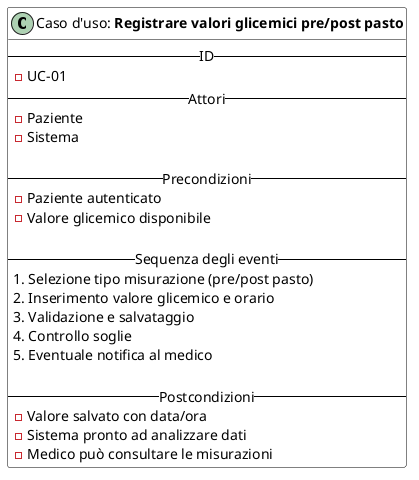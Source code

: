 @startuml registrareValoriGlicemici
hide stereotypes
skinparam class {
  BackgroundColor White
  BorderColor Black
}

class "Caso d'uso: **Registrare valori glicemici pre/post pasto**" {
    -- ID  --
  - UC-01
    -- Attori --
  - Paziente
  - Sistema

    -- Precondizioni --
  - Paziente autenticato
  - Valore glicemico disponibile

    -- Sequenza degli eventi --
  1. Selezione tipo misurazione (pre/post pasto)
  2. Inserimento valore glicemico e orario
  3. Validazione e salvataggio
  4. Controllo soglie
  5. Eventuale notifica al medico

    -- Postcondizioni --
  - Valore salvato con data/ora
  - Sistema pronto ad analizzare dati
  - Medico può consultare le misurazioni
}
@enduml
